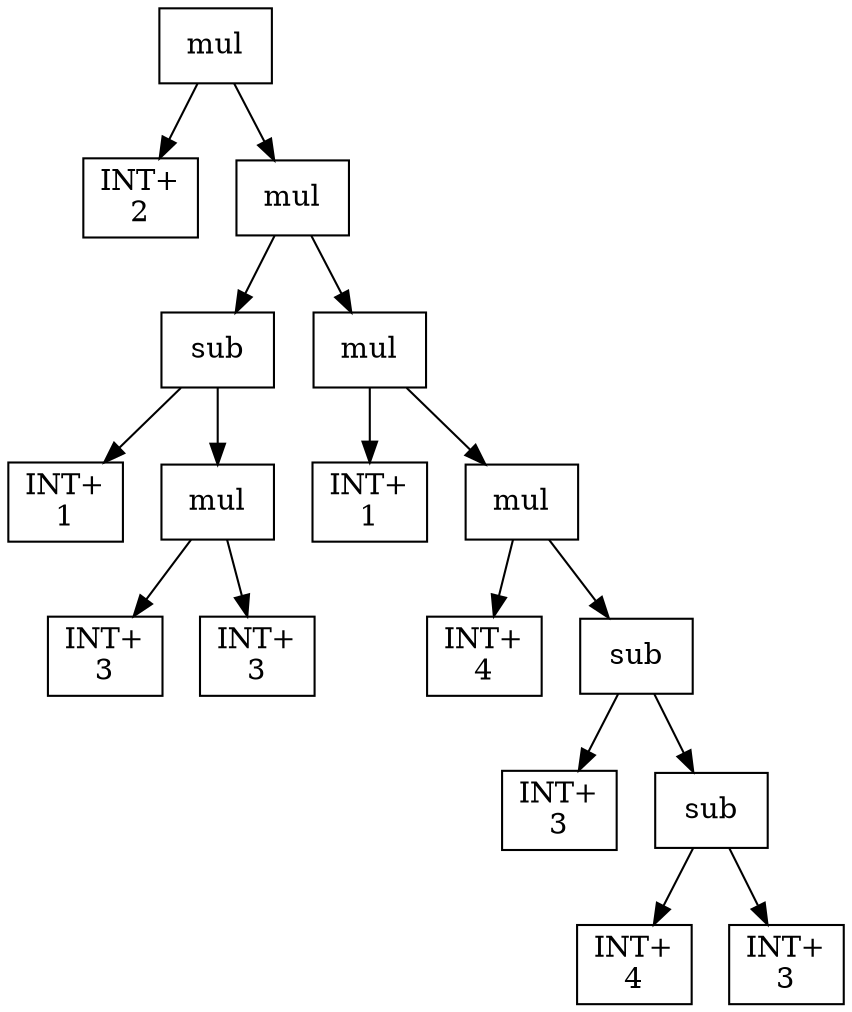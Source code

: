 digraph expr {
  node [shape=box];
  n1 [label="mul"];
  n2 [label="INT+\n2"];
  n3 [label="mul"];
  n4 [label="sub"];
  n5 [label="INT+\n1"];
  n6 [label="mul"];
  n7 [label="INT+\n3"];
  n8 [label="INT+\n3"];
  n6 -> n7;
  n6 -> n8;
  n4 -> n5;
  n4 -> n6;
  n9 [label="mul"];
  n10 [label="INT+\n1"];
  n11 [label="mul"];
  n12 [label="INT+\n4"];
  n13 [label="sub"];
  n14 [label="INT+\n3"];
  n15 [label="sub"];
  n16 [label="INT+\n4"];
  n17 [label="INT+\n3"];
  n15 -> n16;
  n15 -> n17;
  n13 -> n14;
  n13 -> n15;
  n11 -> n12;
  n11 -> n13;
  n9 -> n10;
  n9 -> n11;
  n3 -> n4;
  n3 -> n9;
  n1 -> n2;
  n1 -> n3;
}